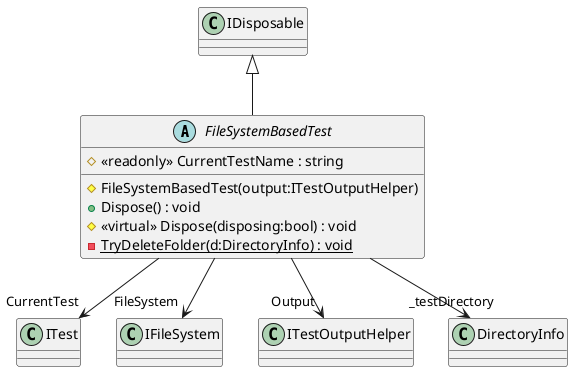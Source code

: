 @startuml
abstract class FileSystemBasedTest {
    # <<readonly>> CurrentTestName : string
    # FileSystemBasedTest(output:ITestOutputHelper)
    + Dispose() : void
    # <<virtual>> Dispose(disposing:bool) : void
    - {static} TryDeleteFolder(d:DirectoryInfo) : void
}
IDisposable <|-- FileSystemBasedTest
FileSystemBasedTest --> "CurrentTest" ITest
FileSystemBasedTest --> "FileSystem" IFileSystem
FileSystemBasedTest --> "Output" ITestOutputHelper
FileSystemBasedTest --> "_testDirectory" DirectoryInfo
@enduml
